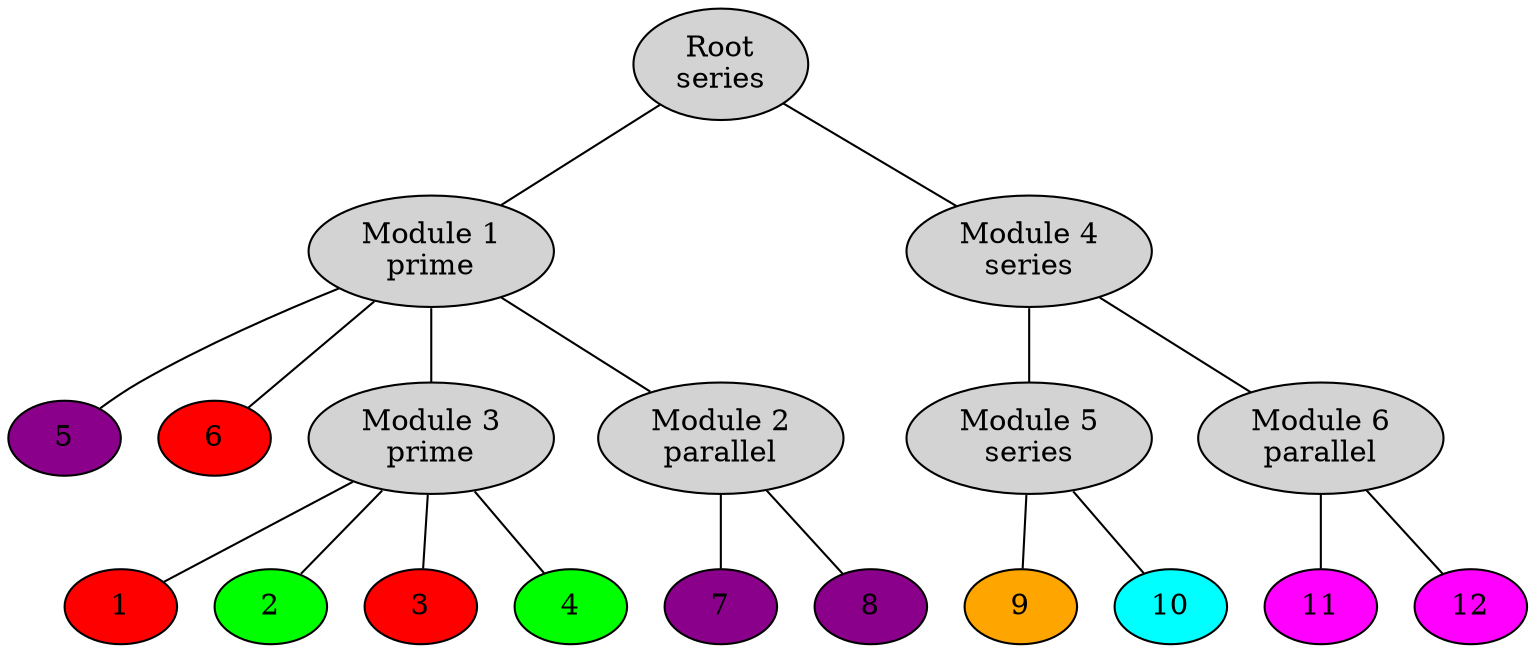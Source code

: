 graph
{
    node [style="filled"]
    "Module 1" -- {5 6}
    "Module 1" -- {"Module 3" "Module 2"}
    "Module 2" -- {7 8}
    "Module 3" -- {1 2 3 4}

    "Root" -- "Module 1"
    "Root" -- "Module 4"
    "Module 4" -- {"Module 5" "Module 6"}
    "Module 5" -- {9 10}
    "Module 6" -- {11 12}
    {rank="source"; "Root"}


    "Module 1" [label="\N\nprime"]
    "Module 2" [label="\N\nparallel"]
    "Module 3" [label="\N\nprime"]
    "Module 4" [label="\N\nseries"]
    "Module 5" [label="\N\nseries"]
    "Module 6" [label="\N\nparallel"]
    "Root" [label="\N\nseries"]


    1 [fillcolor="red"]
    2 [fillcolor="green"]
    3 [fillcolor="red"]
    4 [fillcolor="green"]
    5 [fillcolor="darkmagenta"]
    6 [fillcolor="red"]
    7 [fillcolor="darkmagenta"]
    8 [fillcolor="darkmagenta"]
    9 [fillcolor="orange"]
    10 [fillcolor="cyan"]
    11 [fillcolor="magenta"]
    12 [fillcolor="magenta"]
}
